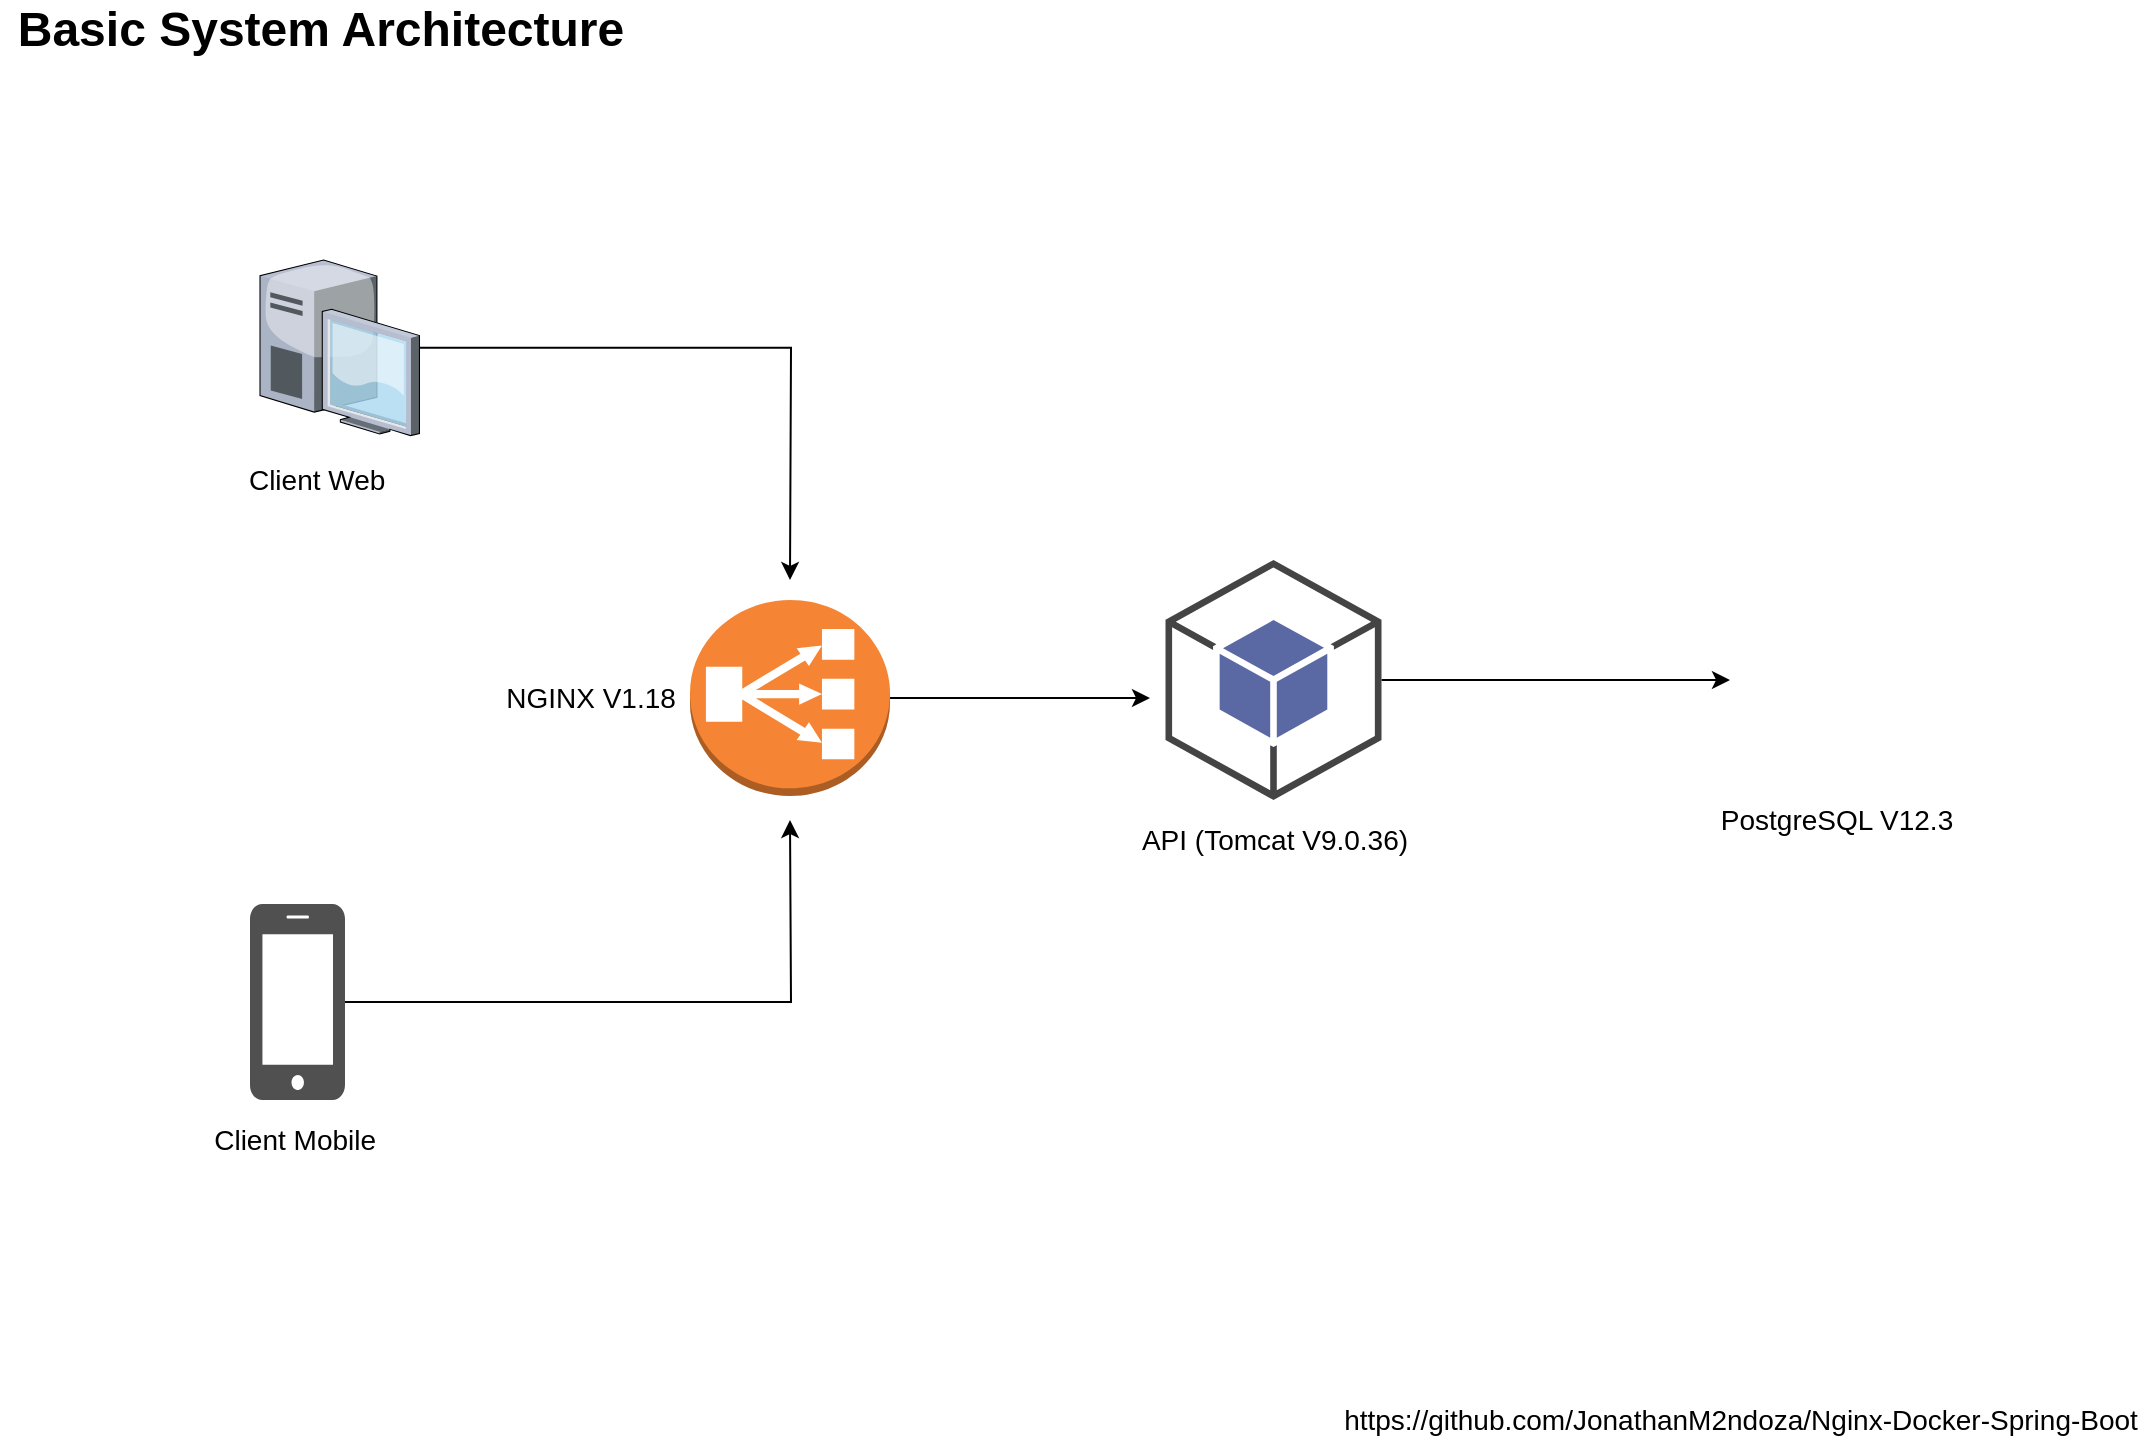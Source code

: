 <mxfile version="13.4.2" type="device"><diagram id="akhTHRsQhaFSMrooGJkA" name="Page-1"><mxGraphModel dx="1422" dy="801" grid="1" gridSize="10" guides="1" tooltips="1" connect="1" arrows="1" fold="1" page="1" pageScale="1" pageWidth="1169" pageHeight="827" math="0" shadow="0"><root><mxCell id="0"/><mxCell id="1" parent="0"/><mxCell id="uEhk4uOvCbs-LEr9j0O0-26" style="edgeStyle=orthogonalEdgeStyle;rounded=0;orthogonalLoop=1;jettySize=auto;html=1;" parent="1" source="sV14-c_Tjut8fi-eppSr-8" edge="1"><mxGeometry relative="1" as="geometry"><mxPoint x="430" y="330" as="targetPoint"/></mxGeometry></mxCell><mxCell id="sV14-c_Tjut8fi-eppSr-8" value="" style="verticalLabelPosition=bottom;aspect=fixed;html=1;verticalAlign=top;strokeColor=none;align=center;outlineConnect=0;shape=mxgraph.citrix.desktop;" parent="1" vertex="1"><mxGeometry x="165" y="170" width="79.74" height="87.81" as="geometry"/></mxCell><mxCell id="sV14-c_Tjut8fi-eppSr-9" value="&lt;b&gt;Basic System Architecture&lt;/b&gt;" style="text;html=1;resizable=0;autosize=1;align=center;verticalAlign=middle;points=[];fillColor=none;strokeColor=none;rounded=0;fontSize=24;" parent="1" vertex="1"><mxGeometry x="35" y="40" width="320" height="30" as="geometry"/></mxCell><mxCell id="uEhk4uOvCbs-LEr9j0O0-37" style="edgeStyle=orthogonalEdgeStyle;rounded=0;orthogonalLoop=1;jettySize=auto;html=1;entryX=0;entryY=0.5;entryDx=0;entryDy=0;fontSize=20;" parent="1" source="sV14-c_Tjut8fi-eppSr-14" target="sV14-c_Tjut8fi-eppSr-24" edge="1"><mxGeometry relative="1" as="geometry"/></mxCell><mxCell id="sV14-c_Tjut8fi-eppSr-14" value="" style="outlineConnect=0;dashed=0;verticalLabelPosition=bottom;verticalAlign=top;align=center;html=1;shape=mxgraph.aws3.android;fillColor=#5A69A4;gradientColor=none;" parent="1" vertex="1"><mxGeometry x="617.75" y="320" width="108" height="120" as="geometry"/></mxCell><mxCell id="sV14-c_Tjut8fi-eppSr-17" value="API (Tomcat V9.0.36)" style="text;html=1;resizable=0;autosize=1;align=center;verticalAlign=middle;points=[];fillColor=none;strokeColor=none;rounded=0;strokeWidth=3;fontSize=14;" parent="1" vertex="1"><mxGeometry x="596.75" y="450" width="150" height="20" as="geometry"/></mxCell><mxCell id="sV14-c_Tjut8fi-eppSr-24" value="" style="shape=image;html=1;verticalAlign=top;verticalLabelPosition=bottom;labelBackgroundColor=#ffffff;imageAspect=0;aspect=fixed;image=https://cdn3.iconfinder.com/data/icons/linecons-free-vector-icons-pack/32/data-128.png;strokeWidth=3;fontSize=14;" parent="1" vertex="1"><mxGeometry x="900" y="331" width="98" height="98" as="geometry"/></mxCell><mxCell id="sV14-c_Tjut8fi-eppSr-25" value="PostgreSQL V12.3" style="text;html=1;resizable=0;autosize=1;align=center;verticalAlign=middle;points=[];fillColor=none;strokeColor=none;rounded=0;strokeWidth=3;fontSize=14;" parent="1" vertex="1"><mxGeometry x="888" y="440" width="130" height="20" as="geometry"/></mxCell><mxCell id="sV14-c_Tjut8fi-eppSr-48" value="Client Web&amp;nbsp;" style="text;html=1;resizable=0;autosize=1;align=center;verticalAlign=middle;points=[];fillColor=none;strokeColor=none;rounded=0;strokeWidth=3;fontSize=14;" parent="1" vertex="1"><mxGeometry x="150" y="270" width="90" height="20" as="geometry"/></mxCell><mxCell id="uEhk4uOvCbs-LEr9j0O0-25" style="edgeStyle=orthogonalEdgeStyle;rounded=0;orthogonalLoop=1;jettySize=auto;html=1;" parent="1" source="Q5Hf5tu6-RpUSEmfFPCq-4" edge="1"><mxGeometry relative="1" as="geometry"><mxPoint x="430" y="450" as="targetPoint"/></mxGeometry></mxCell><mxCell id="Q5Hf5tu6-RpUSEmfFPCq-4" value="" style="pointerEvents=1;shadow=0;dashed=0;html=1;strokeColor=none;fillColor=#505050;labelPosition=center;verticalLabelPosition=bottom;verticalAlign=top;outlineConnect=0;align=center;shape=mxgraph.office.devices.cell_phone_iphone_proportional;" parent="1" vertex="1"><mxGeometry x="160" y="492" width="47.5" height="98" as="geometry"/></mxCell><mxCell id="Q5Hf5tu6-RpUSEmfFPCq-5" value="Client Mobile&amp;nbsp;" style="text;html=1;resizable=0;autosize=1;align=center;verticalAlign=middle;points=[];fillColor=none;strokeColor=none;rounded=0;strokeWidth=3;fontSize=14;" parent="1" vertex="1"><mxGeometry x="133.75" y="600" width="100" height="20" as="geometry"/></mxCell><mxCell id="uEhk4uOvCbs-LEr9j0O0-19" style="edgeStyle=orthogonalEdgeStyle;rounded=0;orthogonalLoop=1;jettySize=auto;html=1;" parent="1" source="uEhk4uOvCbs-LEr9j0O0-18" edge="1"><mxGeometry relative="1" as="geometry"><mxPoint x="610" y="389" as="targetPoint"/></mxGeometry></mxCell><mxCell id="uEhk4uOvCbs-LEr9j0O0-18" value="" style="outlineConnect=0;dashed=0;verticalLabelPosition=bottom;verticalAlign=top;align=center;html=1;shape=mxgraph.aws3.classic_load_balancer;fillColor=#F58534;gradientColor=none;" parent="1" vertex="1"><mxGeometry x="380" y="340" width="100" height="98" as="geometry"/></mxCell><mxCell id="uEhk4uOvCbs-LEr9j0O0-31" value="NGINX V1.18" style="text;html=1;resizable=0;autosize=1;align=center;verticalAlign=middle;points=[];fillColor=none;strokeColor=none;rounded=0;strokeWidth=3;fontSize=14;" parent="1" vertex="1"><mxGeometry x="280" y="379" width="100" height="20" as="geometry"/></mxCell><mxCell id="koKJlFYSRkuuhcRJweW4-3" value="https://github.com/JonathanM2ndoza/Nginx-Docker-Spring-Boot" style="text;html=1;resizable=0;autosize=1;align=center;verticalAlign=middle;points=[];fillColor=none;strokeColor=none;rounded=0;strokeWidth=3;fontSize=14;" vertex="1" parent="1"><mxGeometry x="700" y="740" width="410" height="20" as="geometry"/></mxCell></root></mxGraphModel></diagram></mxfile>
